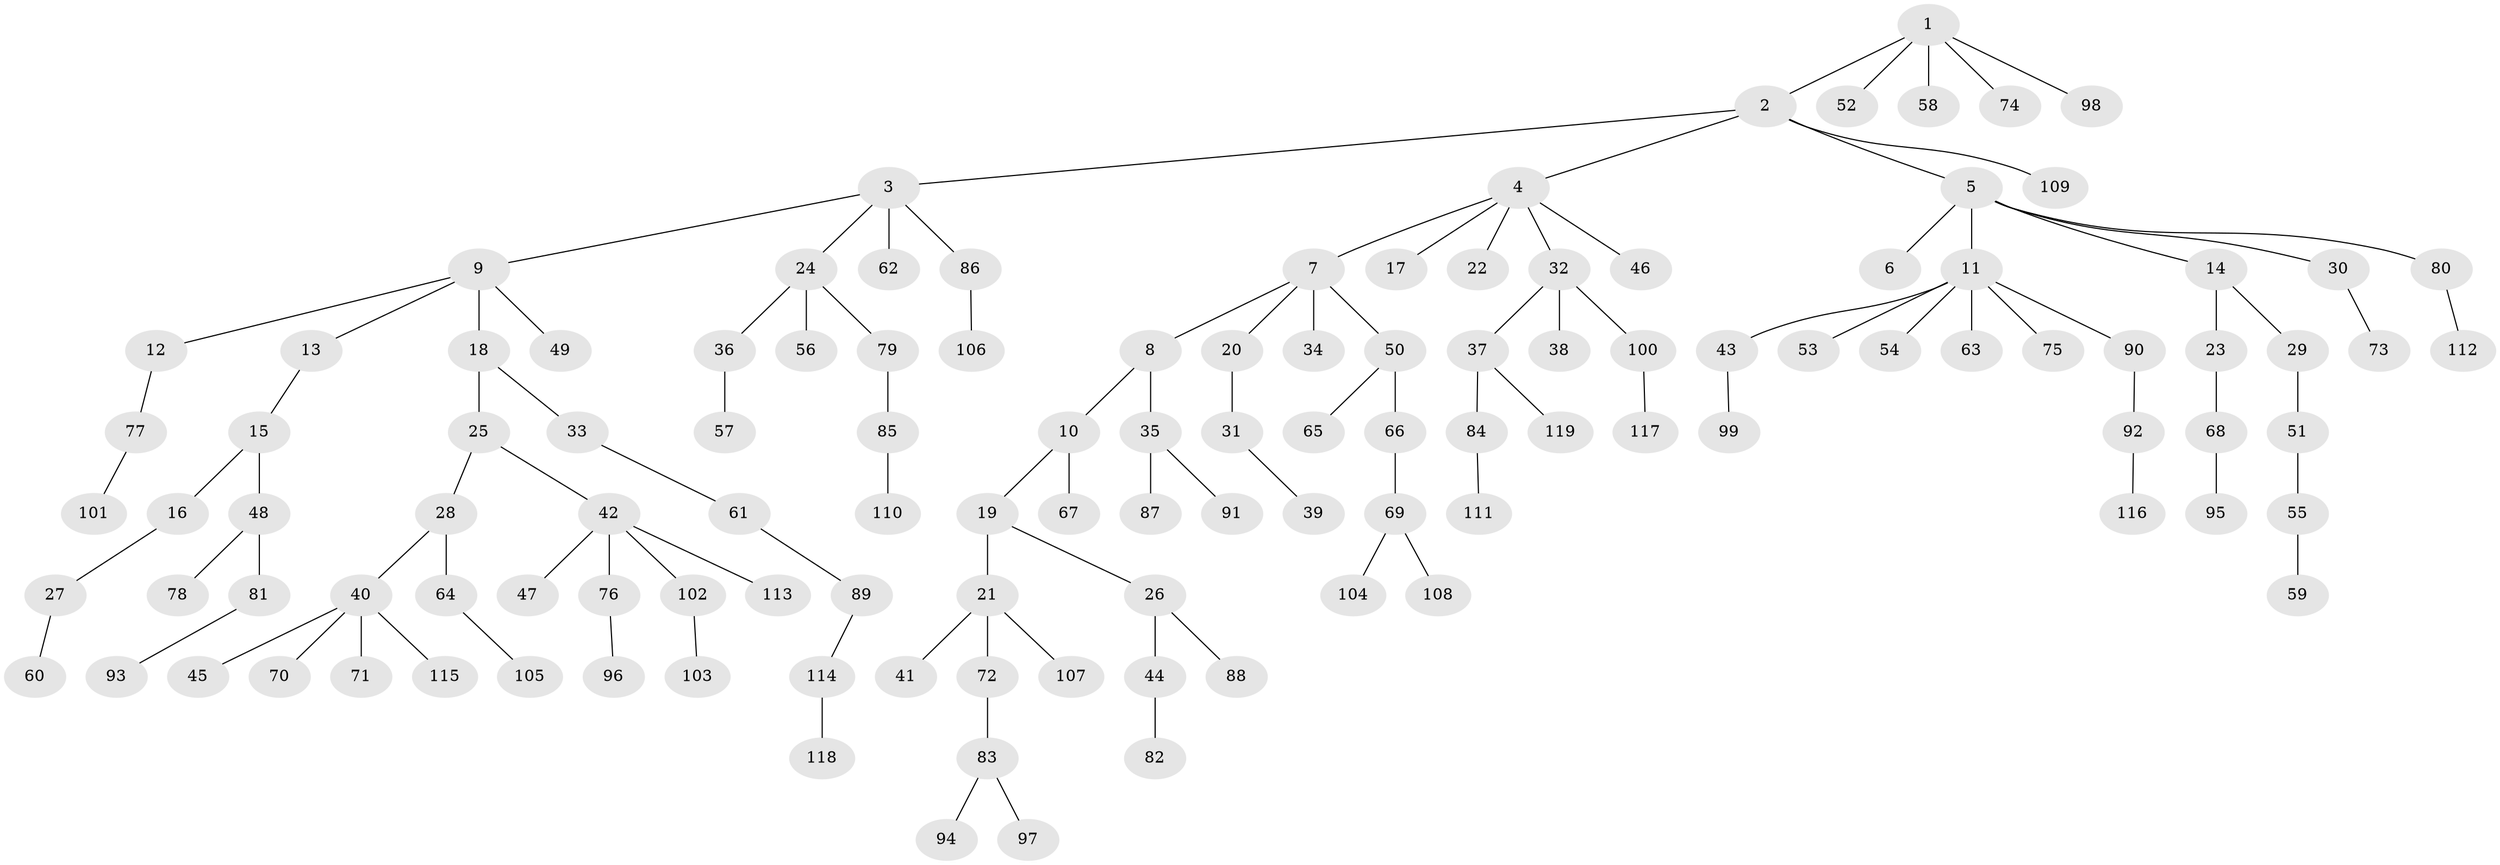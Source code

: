 // coarse degree distribution, {8: 0.012195121951219513, 5: 0.036585365853658534, 6: 0.036585365853658534, 1: 0.5853658536585366, 3: 0.08536585365853659, 4: 0.07317073170731707, 2: 0.17073170731707318}
// Generated by graph-tools (version 1.1) at 2025/42/03/06/25 10:42:03]
// undirected, 119 vertices, 118 edges
graph export_dot {
graph [start="1"]
  node [color=gray90,style=filled];
  1;
  2;
  3;
  4;
  5;
  6;
  7;
  8;
  9;
  10;
  11;
  12;
  13;
  14;
  15;
  16;
  17;
  18;
  19;
  20;
  21;
  22;
  23;
  24;
  25;
  26;
  27;
  28;
  29;
  30;
  31;
  32;
  33;
  34;
  35;
  36;
  37;
  38;
  39;
  40;
  41;
  42;
  43;
  44;
  45;
  46;
  47;
  48;
  49;
  50;
  51;
  52;
  53;
  54;
  55;
  56;
  57;
  58;
  59;
  60;
  61;
  62;
  63;
  64;
  65;
  66;
  67;
  68;
  69;
  70;
  71;
  72;
  73;
  74;
  75;
  76;
  77;
  78;
  79;
  80;
  81;
  82;
  83;
  84;
  85;
  86;
  87;
  88;
  89;
  90;
  91;
  92;
  93;
  94;
  95;
  96;
  97;
  98;
  99;
  100;
  101;
  102;
  103;
  104;
  105;
  106;
  107;
  108;
  109;
  110;
  111;
  112;
  113;
  114;
  115;
  116;
  117;
  118;
  119;
  1 -- 2;
  1 -- 52;
  1 -- 58;
  1 -- 74;
  1 -- 98;
  2 -- 3;
  2 -- 4;
  2 -- 5;
  2 -- 109;
  3 -- 9;
  3 -- 24;
  3 -- 62;
  3 -- 86;
  4 -- 7;
  4 -- 17;
  4 -- 22;
  4 -- 32;
  4 -- 46;
  5 -- 6;
  5 -- 11;
  5 -- 14;
  5 -- 30;
  5 -- 80;
  7 -- 8;
  7 -- 20;
  7 -- 34;
  7 -- 50;
  8 -- 10;
  8 -- 35;
  9 -- 12;
  9 -- 13;
  9 -- 18;
  9 -- 49;
  10 -- 19;
  10 -- 67;
  11 -- 43;
  11 -- 53;
  11 -- 54;
  11 -- 63;
  11 -- 75;
  11 -- 90;
  12 -- 77;
  13 -- 15;
  14 -- 23;
  14 -- 29;
  15 -- 16;
  15 -- 48;
  16 -- 27;
  18 -- 25;
  18 -- 33;
  19 -- 21;
  19 -- 26;
  20 -- 31;
  21 -- 41;
  21 -- 72;
  21 -- 107;
  23 -- 68;
  24 -- 36;
  24 -- 56;
  24 -- 79;
  25 -- 28;
  25 -- 42;
  26 -- 44;
  26 -- 88;
  27 -- 60;
  28 -- 40;
  28 -- 64;
  29 -- 51;
  30 -- 73;
  31 -- 39;
  32 -- 37;
  32 -- 38;
  32 -- 100;
  33 -- 61;
  35 -- 87;
  35 -- 91;
  36 -- 57;
  37 -- 84;
  37 -- 119;
  40 -- 45;
  40 -- 70;
  40 -- 71;
  40 -- 115;
  42 -- 47;
  42 -- 76;
  42 -- 102;
  42 -- 113;
  43 -- 99;
  44 -- 82;
  48 -- 78;
  48 -- 81;
  50 -- 65;
  50 -- 66;
  51 -- 55;
  55 -- 59;
  61 -- 89;
  64 -- 105;
  66 -- 69;
  68 -- 95;
  69 -- 104;
  69 -- 108;
  72 -- 83;
  76 -- 96;
  77 -- 101;
  79 -- 85;
  80 -- 112;
  81 -- 93;
  83 -- 94;
  83 -- 97;
  84 -- 111;
  85 -- 110;
  86 -- 106;
  89 -- 114;
  90 -- 92;
  92 -- 116;
  100 -- 117;
  102 -- 103;
  114 -- 118;
}
